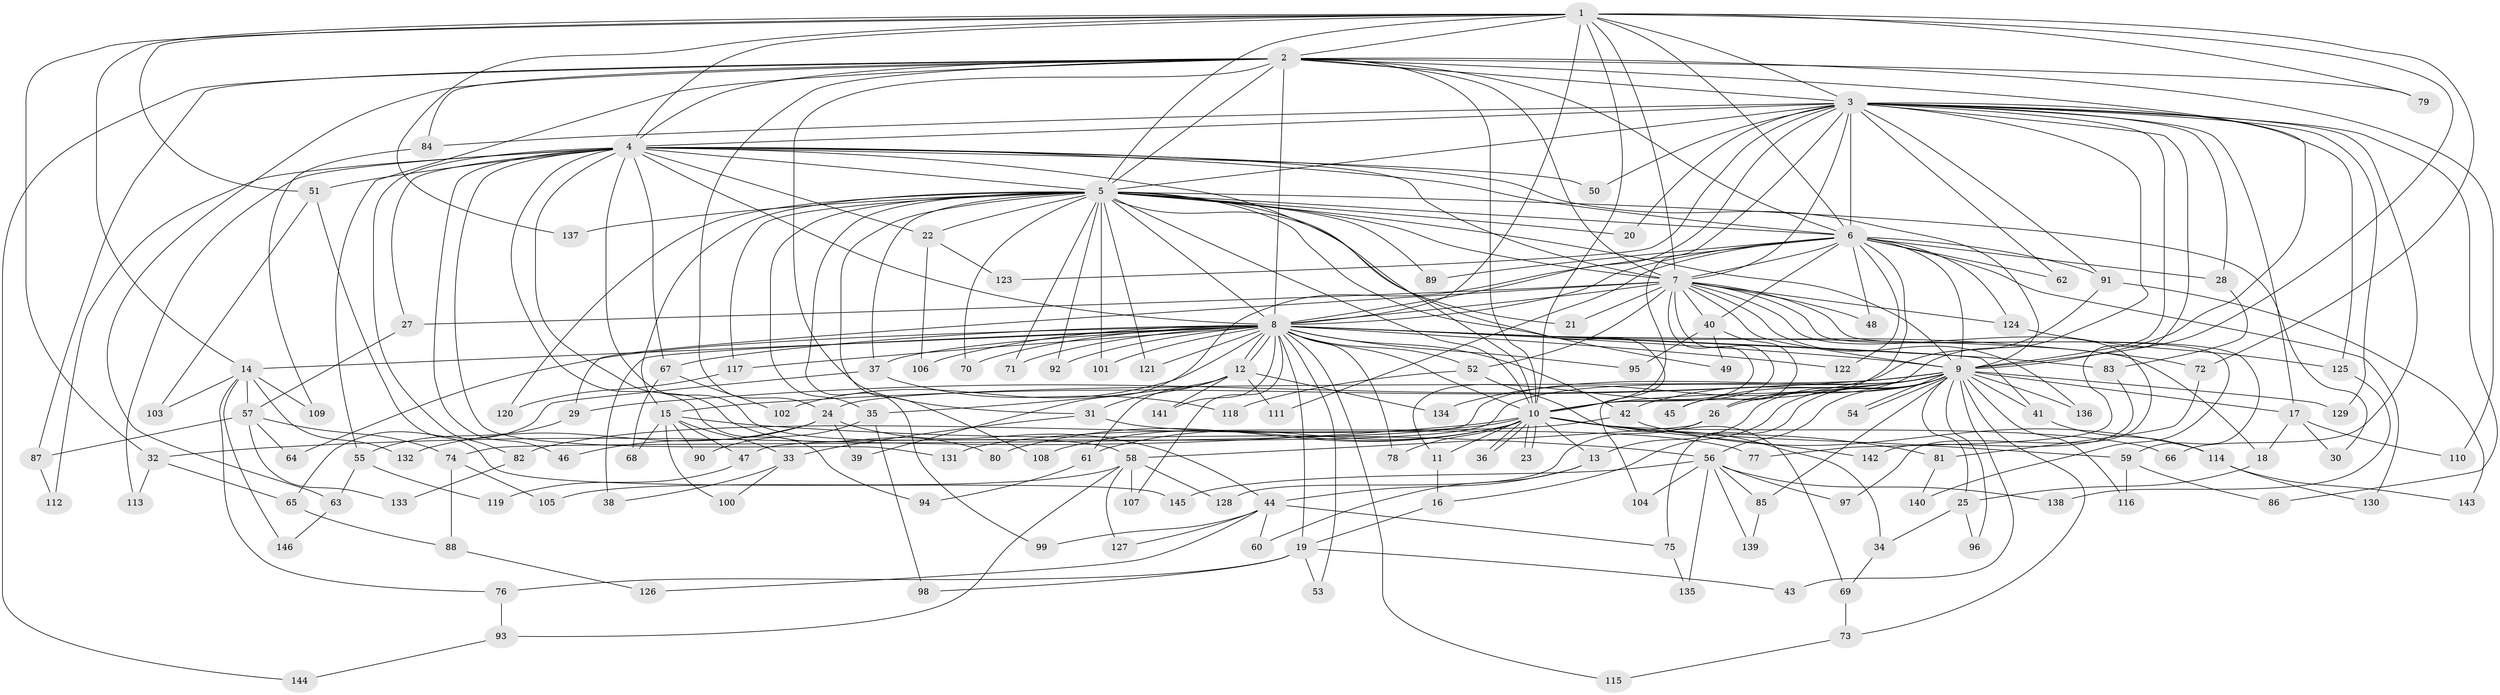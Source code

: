 // Generated by graph-tools (version 1.1) at 2025/25/03/09/25 03:25:40]
// undirected, 146 vertices, 317 edges
graph export_dot {
graph [start="1"]
  node [color=gray90,style=filled];
  1;
  2;
  3;
  4;
  5;
  6;
  7;
  8;
  9;
  10;
  11;
  12;
  13;
  14;
  15;
  16;
  17;
  18;
  19;
  20;
  21;
  22;
  23;
  24;
  25;
  26;
  27;
  28;
  29;
  30;
  31;
  32;
  33;
  34;
  35;
  36;
  37;
  38;
  39;
  40;
  41;
  42;
  43;
  44;
  45;
  46;
  47;
  48;
  49;
  50;
  51;
  52;
  53;
  54;
  55;
  56;
  57;
  58;
  59;
  60;
  61;
  62;
  63;
  64;
  65;
  66;
  67;
  68;
  69;
  70;
  71;
  72;
  73;
  74;
  75;
  76;
  77;
  78;
  79;
  80;
  81;
  82;
  83;
  84;
  85;
  86;
  87;
  88;
  89;
  90;
  91;
  92;
  93;
  94;
  95;
  96;
  97;
  98;
  99;
  100;
  101;
  102;
  103;
  104;
  105;
  106;
  107;
  108;
  109;
  110;
  111;
  112;
  113;
  114;
  115;
  116;
  117;
  118;
  119;
  120;
  121;
  122;
  123;
  124;
  125;
  126;
  127;
  128;
  129;
  130;
  131;
  132;
  133;
  134;
  135;
  136;
  137;
  138;
  139;
  140;
  141;
  142;
  143;
  144;
  145;
  146;
  1 -- 2;
  1 -- 3;
  1 -- 4;
  1 -- 5;
  1 -- 6;
  1 -- 7;
  1 -- 8;
  1 -- 9;
  1 -- 10;
  1 -- 14;
  1 -- 32;
  1 -- 51;
  1 -- 72;
  1 -- 79;
  1 -- 137;
  2 -- 3;
  2 -- 4;
  2 -- 5;
  2 -- 6;
  2 -- 7;
  2 -- 8;
  2 -- 9;
  2 -- 10;
  2 -- 24;
  2 -- 31;
  2 -- 55;
  2 -- 63;
  2 -- 79;
  2 -- 84;
  2 -- 87;
  2 -- 110;
  2 -- 144;
  3 -- 4;
  3 -- 5;
  3 -- 6;
  3 -- 7;
  3 -- 8;
  3 -- 9;
  3 -- 10;
  3 -- 17;
  3 -- 20;
  3 -- 26;
  3 -- 28;
  3 -- 50;
  3 -- 62;
  3 -- 66;
  3 -- 77;
  3 -- 84;
  3 -- 86;
  3 -- 91;
  3 -- 123;
  3 -- 125;
  3 -- 129;
  4 -- 5;
  4 -- 6;
  4 -- 7;
  4 -- 8;
  4 -- 9;
  4 -- 10;
  4 -- 22;
  4 -- 27;
  4 -- 46;
  4 -- 50;
  4 -- 51;
  4 -- 58;
  4 -- 67;
  4 -- 80;
  4 -- 82;
  4 -- 94;
  4 -- 112;
  4 -- 113;
  4 -- 131;
  5 -- 6;
  5 -- 7;
  5 -- 8;
  5 -- 9;
  5 -- 10;
  5 -- 15;
  5 -- 20;
  5 -- 21;
  5 -- 22;
  5 -- 30;
  5 -- 35;
  5 -- 37;
  5 -- 49;
  5 -- 70;
  5 -- 71;
  5 -- 89;
  5 -- 92;
  5 -- 99;
  5 -- 101;
  5 -- 104;
  5 -- 108;
  5 -- 117;
  5 -- 120;
  5 -- 121;
  5 -- 137;
  6 -- 7;
  6 -- 8;
  6 -- 9;
  6 -- 10;
  6 -- 28;
  6 -- 39;
  6 -- 40;
  6 -- 48;
  6 -- 62;
  6 -- 89;
  6 -- 91;
  6 -- 111;
  6 -- 122;
  6 -- 124;
  6 -- 130;
  7 -- 8;
  7 -- 9;
  7 -- 10;
  7 -- 11;
  7 -- 21;
  7 -- 27;
  7 -- 29;
  7 -- 40;
  7 -- 48;
  7 -- 52;
  7 -- 59;
  7 -- 97;
  7 -- 124;
  7 -- 136;
  7 -- 140;
  8 -- 9;
  8 -- 10;
  8 -- 12;
  8 -- 12;
  8 -- 14;
  8 -- 18;
  8 -- 19;
  8 -- 37;
  8 -- 38;
  8 -- 41;
  8 -- 42;
  8 -- 52;
  8 -- 53;
  8 -- 64;
  8 -- 67;
  8 -- 70;
  8 -- 71;
  8 -- 72;
  8 -- 78;
  8 -- 83;
  8 -- 92;
  8 -- 95;
  8 -- 101;
  8 -- 102;
  8 -- 106;
  8 -- 107;
  8 -- 115;
  8 -- 117;
  8 -- 121;
  8 -- 122;
  8 -- 141;
  9 -- 10;
  9 -- 13;
  9 -- 15;
  9 -- 16;
  9 -- 17;
  9 -- 24;
  9 -- 25;
  9 -- 26;
  9 -- 29;
  9 -- 41;
  9 -- 42;
  9 -- 43;
  9 -- 45;
  9 -- 47;
  9 -- 54;
  9 -- 54;
  9 -- 56;
  9 -- 73;
  9 -- 74;
  9 -- 75;
  9 -- 85;
  9 -- 96;
  9 -- 116;
  9 -- 129;
  9 -- 136;
  10 -- 11;
  10 -- 13;
  10 -- 23;
  10 -- 23;
  10 -- 32;
  10 -- 34;
  10 -- 36;
  10 -- 36;
  10 -- 59;
  10 -- 61;
  10 -- 66;
  10 -- 78;
  10 -- 80;
  10 -- 81;
  10 -- 82;
  10 -- 108;
  10 -- 142;
  11 -- 16;
  12 -- 31;
  12 -- 35;
  12 -- 61;
  12 -- 111;
  12 -- 134;
  12 -- 141;
  13 -- 44;
  13 -- 60;
  14 -- 57;
  14 -- 76;
  14 -- 103;
  14 -- 109;
  14 -- 132;
  14 -- 146;
  15 -- 33;
  15 -- 47;
  15 -- 56;
  15 -- 68;
  15 -- 90;
  15 -- 100;
  16 -- 19;
  17 -- 18;
  17 -- 30;
  17 -- 110;
  18 -- 25;
  19 -- 43;
  19 -- 53;
  19 -- 76;
  19 -- 98;
  22 -- 106;
  22 -- 123;
  24 -- 39;
  24 -- 44;
  24 -- 46;
  24 -- 132;
  25 -- 34;
  25 -- 96;
  26 -- 58;
  26 -- 128;
  27 -- 57;
  28 -- 83;
  29 -- 55;
  31 -- 33;
  31 -- 77;
  32 -- 65;
  32 -- 113;
  33 -- 38;
  33 -- 100;
  34 -- 69;
  35 -- 90;
  35 -- 98;
  37 -- 65;
  37 -- 118;
  40 -- 45;
  40 -- 49;
  40 -- 95;
  41 -- 114;
  42 -- 114;
  42 -- 131;
  44 -- 60;
  44 -- 75;
  44 -- 99;
  44 -- 126;
  44 -- 127;
  47 -- 119;
  51 -- 103;
  51 -- 145;
  52 -- 69;
  52 -- 118;
  55 -- 63;
  55 -- 119;
  56 -- 85;
  56 -- 97;
  56 -- 104;
  56 -- 135;
  56 -- 138;
  56 -- 139;
  56 -- 145;
  57 -- 64;
  57 -- 74;
  57 -- 87;
  57 -- 133;
  58 -- 93;
  58 -- 105;
  58 -- 107;
  58 -- 127;
  58 -- 128;
  59 -- 86;
  59 -- 116;
  61 -- 94;
  63 -- 146;
  65 -- 88;
  67 -- 68;
  67 -- 102;
  69 -- 73;
  72 -- 81;
  73 -- 115;
  74 -- 88;
  74 -- 105;
  75 -- 135;
  76 -- 93;
  81 -- 140;
  82 -- 133;
  83 -- 142;
  84 -- 109;
  85 -- 139;
  87 -- 112;
  88 -- 126;
  91 -- 134;
  91 -- 143;
  93 -- 144;
  114 -- 130;
  114 -- 143;
  117 -- 120;
  124 -- 125;
  125 -- 138;
}
